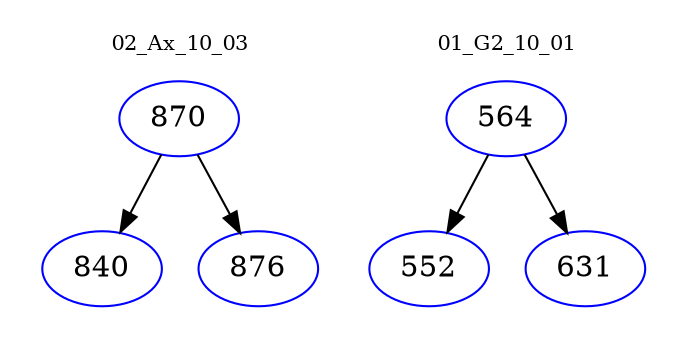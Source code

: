 digraph{
subgraph cluster_0 {
color = white
label = "02_Ax_10_03";
fontsize=10;
T0_870 [label="870", color="blue"]
T0_870 -> T0_840 [color="black"]
T0_840 [label="840", color="blue"]
T0_870 -> T0_876 [color="black"]
T0_876 [label="876", color="blue"]
}
subgraph cluster_1 {
color = white
label = "01_G2_10_01";
fontsize=10;
T1_564 [label="564", color="blue"]
T1_564 -> T1_552 [color="black"]
T1_552 [label="552", color="blue"]
T1_564 -> T1_631 [color="black"]
T1_631 [label="631", color="blue"]
}
}
